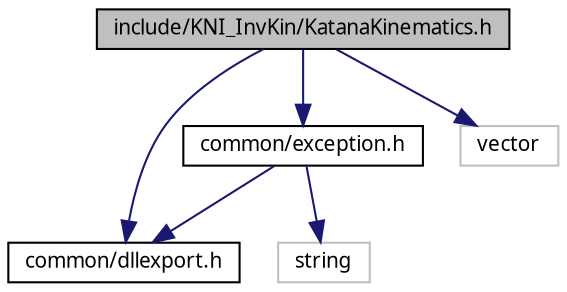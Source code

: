 digraph G
{
  edge [fontname="FreeSans.ttf",fontsize=10,labelfontname="FreeSans.ttf",labelfontsize=10];
  node [fontname="FreeSans.ttf",fontsize=10,shape=record];
  Node1 [label="include/KNI_InvKin/KatanaKinematics.h",height=0.2,width=0.4,color="black", fillcolor="grey75", style="filled" fontcolor="black"];
  Node1 -> Node2 [color="midnightblue",fontsize=10,style="solid",fontname="FreeSans.ttf"];
  Node2 [label="common/dllexport.h",height=0.2,width=0.4,color="black", fillcolor="white", style="filled",URL="$dllexport_8h.html"];
  Node1 -> Node3 [color="midnightblue",fontsize=10,style="solid",fontname="FreeSans.ttf"];
  Node3 [label="common/exception.h",height=0.2,width=0.4,color="black", fillcolor="white", style="filled",URL="$exception_8h.html"];
  Node3 -> Node4 [color="midnightblue",fontsize=10,style="solid",fontname="FreeSans.ttf"];
  Node4 [label="string",height=0.2,width=0.4,color="grey75", fillcolor="white", style="filled"];
  Node3 -> Node2 [color="midnightblue",fontsize=10,style="solid",fontname="FreeSans.ttf"];
  Node1 -> Node5 [color="midnightblue",fontsize=10,style="solid",fontname="FreeSans.ttf"];
  Node5 [label="vector",height=0.2,width=0.4,color="grey75", fillcolor="white", style="filled"];
}
